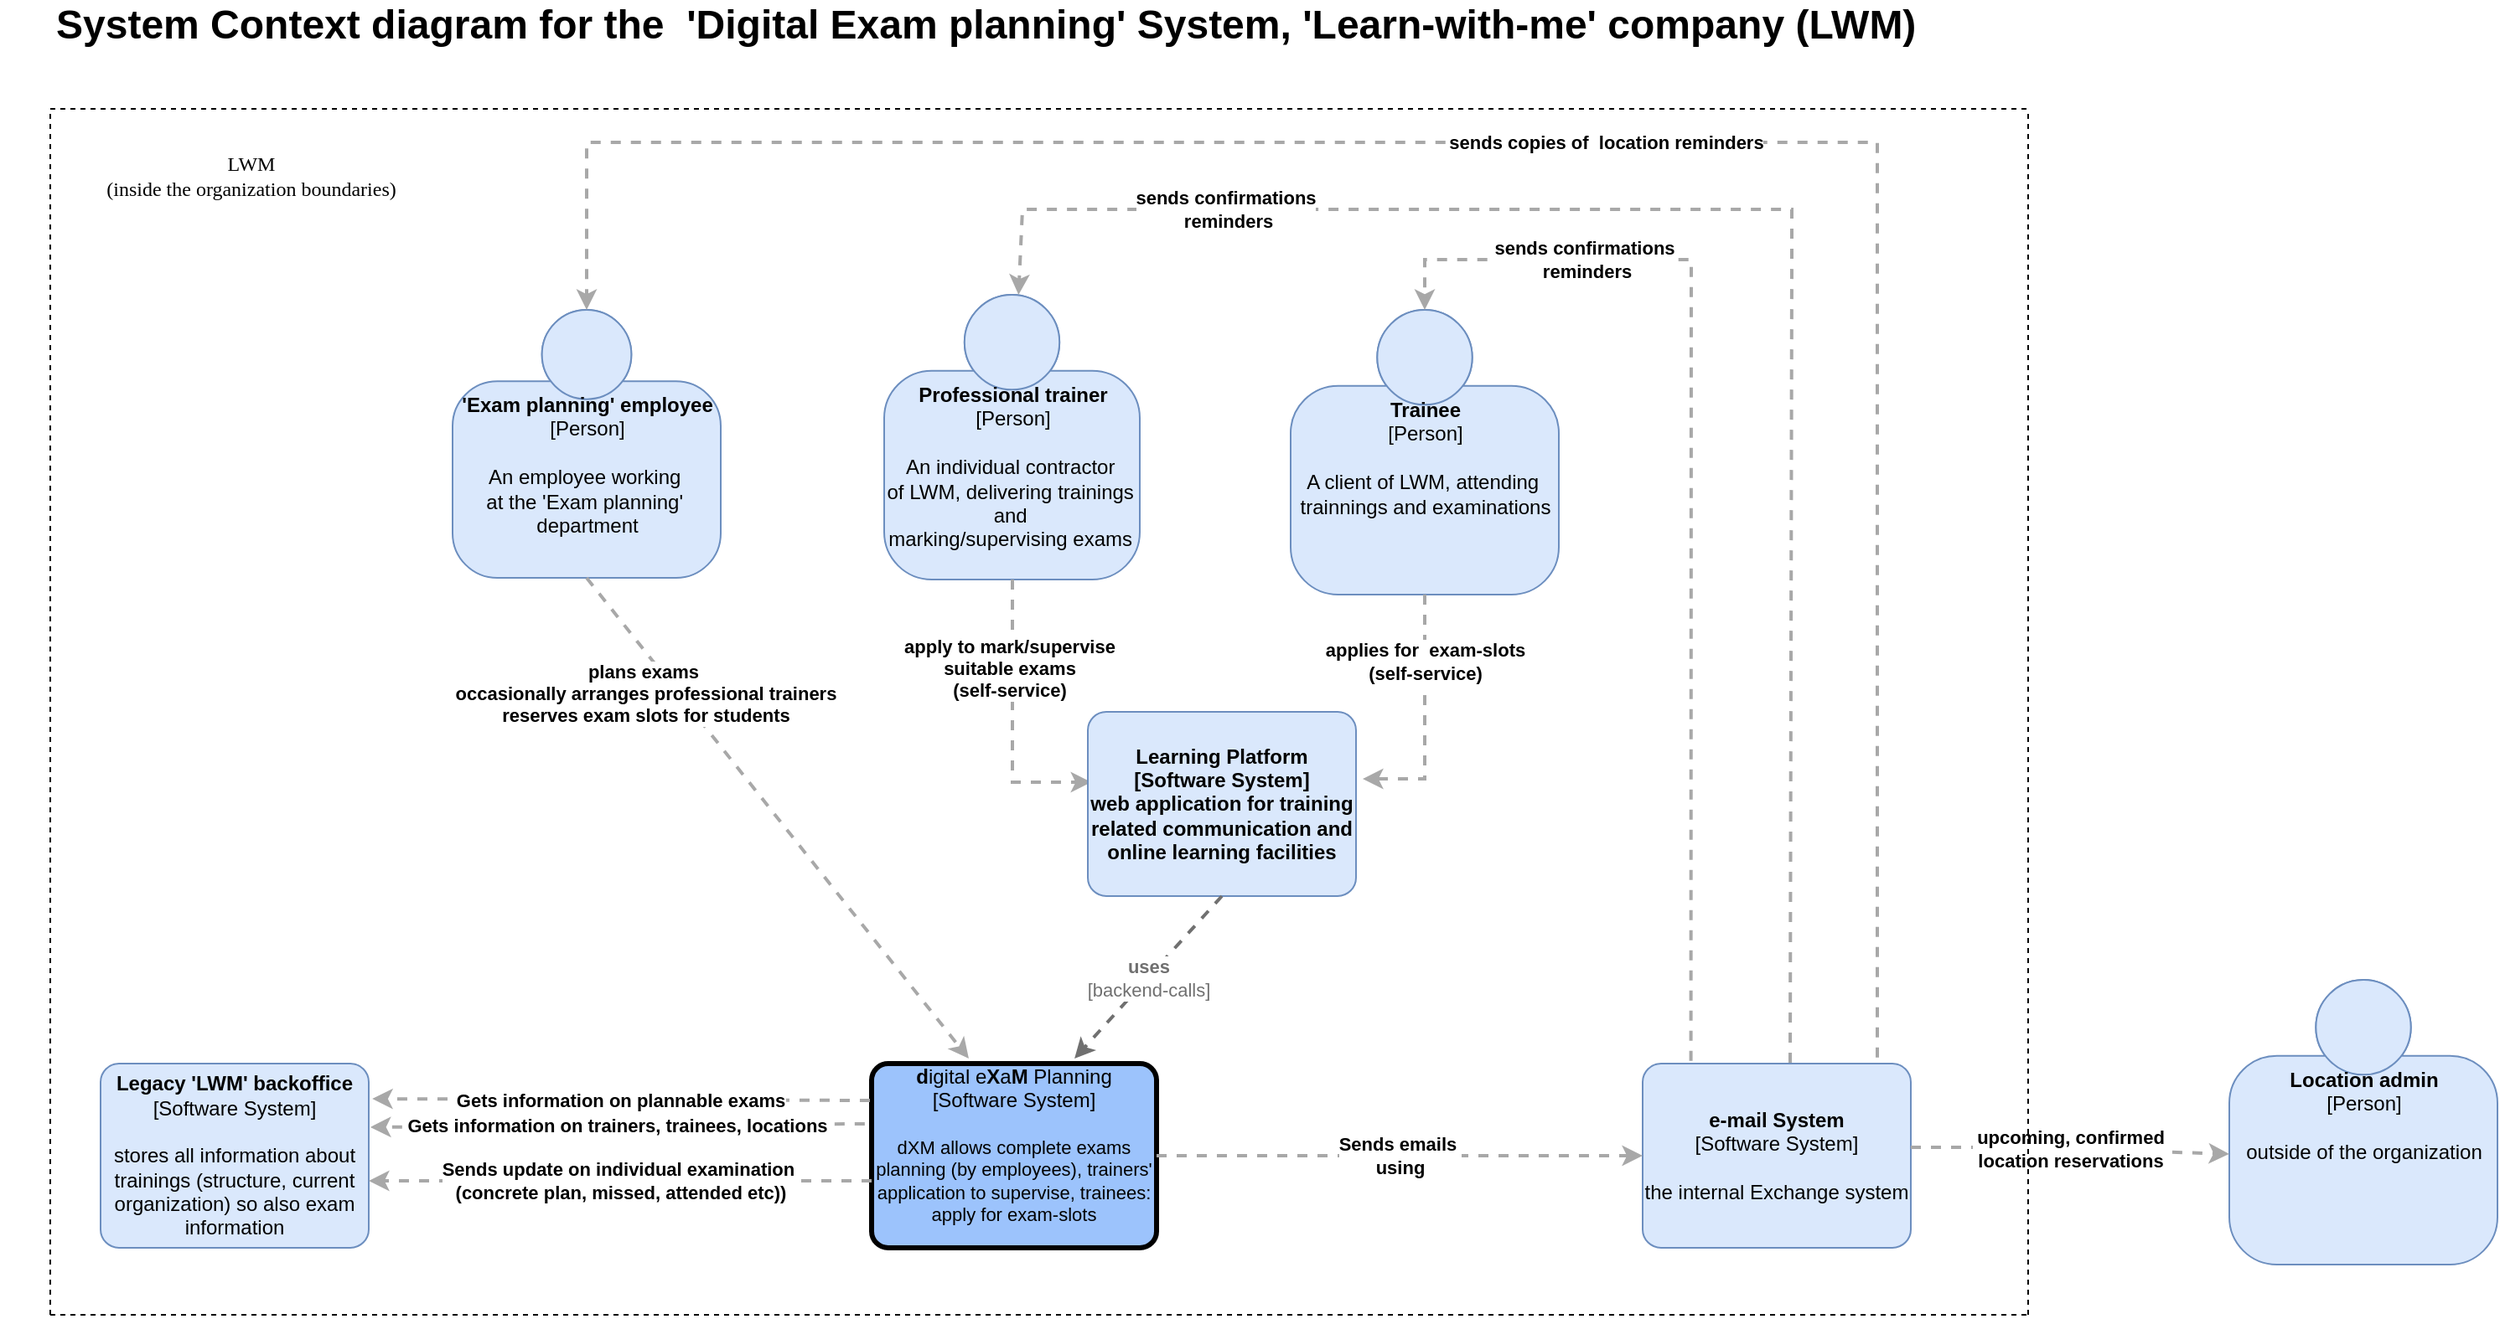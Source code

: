 <mxfile version="13.5.6" type="github">
  <diagram id="mx5xO8MXj_wtuOzBioYk" name="Page-1">
    <mxGraphModel dx="2249" dy="1931" grid="1" gridSize="10" guides="1" tooltips="1" connect="1" arrows="1" fold="1" page="1" pageScale="1" pageWidth="827" pageHeight="1169" math="0" shadow="0">
      <root>
        <mxCell id="0" />
        <mxCell id="1" parent="0" />
        <mxCell id="bMi5j8niDINSL1hWA75Q-1" value="&lt;b&gt;&#39;Exam planning&#39; employee&lt;/b&gt;&lt;div&gt;[Person]&lt;/div&gt;&lt;br&gt;&lt;div&gt;An employee working&amp;nbsp;&lt;/div&gt;&lt;div&gt;at the &#39;Exam planning&#39;&amp;nbsp;&lt;/div&gt;&lt;div&gt;department&lt;/div&gt;" style="html=1;dashed=0;whitespace=wrap;fillColor=#DAE8FC;strokeColor=#6C8EBF;shape=mxgraph.c4.person;align=center;points=[[0.5,0,0],[1,0.5,0],[1,0.75,0],[0.75,1,0],[0.5,1,0],[0.25,1,0],[0,0.75,0],[0,0.5,0]];verticalAlign=top;" parent="1" vertex="1">
          <mxGeometry x="-540" y="-960" width="160" height="160" as="geometry" />
        </mxCell>
        <mxCell id="bMi5j8niDINSL1hWA75Q-3" value="&lt;div style=&quot;text-align: left&quot;&gt;&lt;div style=&quot;text-align: center&quot;&gt;&lt;b&gt;plans exams&amp;nbsp;&lt;/b&gt;&lt;/div&gt;&lt;div style=&quot;text-align: center&quot;&gt;&lt;b&gt;occasionally arranges professional trainers&lt;/b&gt;&lt;/div&gt;&lt;div style=&quot;text-align: center&quot;&gt;&lt;b&gt;reserves exam slots for students&lt;/b&gt;&lt;/div&gt;&lt;/div&gt;" style="edgeStyle=none;rounded=0;html=1;jettySize=auto;orthogonalLoop=1;strokeColor=#A8A8A8;strokeWidth=2;fontColor=#000000;jumpStyle=none;dashed=1;exitX=0.5;exitY=1;exitDx=0;exitDy=0;exitPerimeter=0;entryX=0.341;entryY=-0.027;entryDx=0;entryDy=0;entryPerimeter=0;" parent="1" source="bMi5j8niDINSL1hWA75Q-1" target="KyEjvWDegDpbveLdocbA-9" edge="1">
          <mxGeometry x="-0.586" y="-16" width="200" relative="1" as="geometry">
            <mxPoint x="-440" y="-821" as="sourcePoint" />
            <mxPoint x="-400.979" y="-592.52" as="targetPoint" />
            <mxPoint as="offset" />
            <Array as="points" />
          </mxGeometry>
        </mxCell>
        <mxCell id="KyEjvWDegDpbveLdocbA-1" value="&lt;b style=&quot;font-size: 24px&quot;&gt;&lt;font face=&quot;Helvetica&quot; style=&quot;font-size: 24px&quot;&gt;&amp;nbsp; &amp;nbsp; System Context diagram for the&amp;nbsp; &#39;Digital Exam planning&#39; System, &lt;font style=&quot;font-size: 24px&quot;&gt;&#39;Learn-with-me&#39; company (LWM)&lt;/font&gt;&lt;/font&gt;&lt;/b&gt;" style="text;html=1;strokeColor=none;fillColor=none;align=center;verticalAlign=middle;whiteSpace=wrap;rounded=0;fontFamily=Verdana;" parent="1" vertex="1">
          <mxGeometry x="-810" y="-1140" width="1150" height="20" as="geometry" />
        </mxCell>
        <mxCell id="KyEjvWDegDpbveLdocbA-2" value="&lt;b&gt;Professional trainer&lt;/b&gt;&lt;br&gt;&lt;div&gt;[Person]&lt;/div&gt;&lt;br&gt;&lt;div&gt;An individual contractor&amp;nbsp;&lt;/div&gt;&lt;div&gt;of LWM, delivering trainings&amp;nbsp;&lt;/div&gt;&lt;div&gt;and&amp;nbsp;&lt;/div&gt;&lt;div&gt;marking/supervising exams&amp;nbsp;&lt;br&gt;&lt;/div&gt;&lt;div&gt;&lt;br&gt;&lt;/div&gt;" style="html=1;dashed=0;whitespace=wrap;fillColor=#DAE8FC;strokeColor=#6C8EBF;shape=mxgraph.c4.person;align=center;points=[[0.5,0,0],[1,0.5,0],[1,0.75,0],[0.75,1,0],[0.5,1,0],[0.25,1,0],[0,0.75,0],[0,0.5,0]];verticalAlign=top;" parent="1" vertex="1">
          <mxGeometry x="-282.5" y="-969" width="152.5" height="170" as="geometry" />
        </mxCell>
        <mxCell id="KyEjvWDegDpbveLdocbA-3" value="&lt;div&gt;&lt;b&gt;Trainee&lt;/b&gt;&lt;/div&gt;&lt;div&gt;[Person]&lt;/div&gt;&lt;div&gt;&lt;br&gt;&lt;/div&gt;&lt;div&gt;A client of LWM, attending&amp;nbsp;&lt;/div&gt;&lt;div&gt;trainnings and examinations&lt;/div&gt;" style="html=1;dashed=0;whitespace=wrap;fillColor=#DAE8FC;strokeColor=#6C8EBF;shape=mxgraph.c4.person;align=center;points=[[0.5,0,0],[1,0.5,0],[1,0.75,0],[0.75,1,0],[0.5,1,0],[0.25,1,0],[0,0.75,0],[0,0.5,0]];verticalAlign=top;" parent="1" vertex="1">
          <mxGeometry x="-40" y="-960" width="160" height="170" as="geometry" />
        </mxCell>
        <mxCell id="KyEjvWDegDpbveLdocbA-4" value="&lt;div style=&quot;text-align: left&quot;&gt;&lt;div style=&quot;text-align: center&quot;&gt;&lt;b&gt;apply to mark/supervise&lt;/b&gt;&lt;/div&gt;&lt;div style=&quot;text-align: center&quot;&gt;&lt;b&gt;suitable exams&lt;/b&gt;&lt;/div&gt;&lt;div style=&quot;text-align: center&quot;&gt;&lt;b&gt;(self-service)&lt;/b&gt;&lt;/div&gt;&lt;/div&gt;" style="edgeStyle=none;rounded=0;html=1;jettySize=auto;orthogonalLoop=1;strokeColor=#A8A8A8;strokeWidth=2;fontColor=#000000;jumpStyle=none;dashed=1;entryX=0.013;entryY=0.382;entryDx=0;entryDy=0;entryPerimeter=0;" parent="1" target="Ck328bARmINTbbD9ng6X-3" edge="1">
          <mxGeometry x="-0.377" y="-2" width="200" relative="1" as="geometry">
            <mxPoint x="-206" y="-799" as="sourcePoint" />
            <mxPoint x="-162" y="-640" as="targetPoint" />
            <mxPoint as="offset" />
            <Array as="points">
              <mxPoint x="-206" y="-678" />
            </Array>
          </mxGeometry>
        </mxCell>
        <mxCell id="KyEjvWDegDpbveLdocbA-6" value="&lt;div style=&quot;text-align: left&quot;&gt;&lt;div style=&quot;text-align: center&quot;&gt;&lt;b&gt;applies for&amp;nbsp; exam-slots&lt;/b&gt;&lt;/div&gt;&lt;div style=&quot;text-align: center&quot;&gt;&lt;b&gt;(self-service)&lt;/b&gt;&lt;/div&gt;&lt;/div&gt;" style="edgeStyle=none;rounded=0;html=1;jettySize=auto;orthogonalLoop=1;strokeColor=#A8A8A8;strokeWidth=2;fontColor=#000000;jumpStyle=none;dashed=1;exitX=0.5;exitY=1;exitDx=0;exitDy=0;exitPerimeter=0;" parent="1" source="KyEjvWDegDpbveLdocbA-3" edge="1">
          <mxGeometry x="-0.465" width="200" relative="1" as="geometry">
            <mxPoint x="10" y="-790" as="sourcePoint" />
            <mxPoint x="3" y="-680" as="targetPoint" />
            <mxPoint as="offset" />
            <Array as="points">
              <mxPoint x="40" y="-680" />
            </Array>
          </mxGeometry>
        </mxCell>
        <mxCell id="KyEjvWDegDpbveLdocbA-9" value="&lt;b&gt;d&lt;/b&gt;igital e&lt;b&gt;X&lt;/b&gt;a&lt;b&gt;M&lt;/b&gt;&amp;nbsp;Planning&lt;br&gt;&lt;div&gt;[Software System]&lt;/div&gt;&lt;br&gt;&lt;div style=&quot;font-size: 11px&quot;&gt;&lt;font style=&quot;font-size: 11px&quot;&gt;dXM allows complete e&lt;/font&gt;&lt;span&gt;xams planning (by employees),&lt;/span&gt;&lt;span&gt;&amp;nbsp;trainers&#39; application to supervise,&lt;/span&gt;&lt;span&gt;&amp;nbsp;trainees: apply for exam-slots&lt;/span&gt;&lt;/div&gt;&lt;div style=&quot;text-align: left ; font-size: 11px&quot;&gt;&lt;font style=&quot;font-size: 11px&quot;&gt;&amp;nbsp;&amp;nbsp;&lt;/font&gt;&lt;/div&gt;" style="rounded=1;whiteSpace=wrap;html=1;labelBackgroundColor=none;fontColor=#000000;align=center;arcSize=9;points=[[0.25,0,0],[0.5,0,0],[0.75,0,0],[1,0.25,0],[1,0.5,0],[1,0.75,0],[0.75,1,0],[0.5,1,0],[0.25,1,0],[0,0.75,0],[0,0.5,0],[0,0.25,0]];fillColor=#9CC3FC;strokeWidth=3;glass=0;shadow=0;sketch=0;" parent="1" vertex="1">
          <mxGeometry x="-290" y="-510" width="170" height="110" as="geometry" />
        </mxCell>
        <mxCell id="1jzdavhGLnp2UJtIogLx-1" value="&lt;b&gt;Legacy &#39;LWM&#39; backoffice&lt;/b&gt;&lt;div&gt;[Software System]&lt;/div&gt;&lt;br&gt;&lt;div&gt;stores all information about trainings (structure, current organization) so also exam information&lt;/div&gt;" style="rounded=1;whiteSpace=wrap;html=1;labelBackgroundColor=none;fillColor=#dae8fc;fontColor=#000000;align=center;arcSize=10;strokeColor=#6c8ebf;points=[[0.25,0,0],[0.5,0,0],[0.75,0,0],[1,0.25,0],[1,0.5,0],[1,0.75,0],[0.75,1,0],[0.5,1,0],[0.25,1,0],[0,0.75,0],[0,0.5,0],[0,0.25,0]];" parent="1" vertex="1">
          <mxGeometry x="-750" y="-510" width="160" height="110.0" as="geometry" />
        </mxCell>
        <mxCell id="1jzdavhGLnp2UJtIogLx-2" value="&lt;b&gt;e-mail System&lt;/b&gt;&lt;div&gt;[Software System]&lt;/div&gt;&lt;br&gt;&lt;div&gt;the internal Exchange system&lt;/div&gt;" style="rounded=1;whiteSpace=wrap;html=1;labelBackgroundColor=none;fillColor=#dae8fc;fontColor=#000000;align=center;arcSize=10;strokeColor=#6c8ebf;points=[[0.25,0,0],[0.5,0,0],[0.75,0,0],[1,0.25,0],[1,0.5,0],[1,0.75,0],[0.75,1,0],[0.5,1,0],[0.25,1,0],[0,0.75,0],[0,0.5,0],[0,0.25,0]];" parent="1" vertex="1">
          <mxGeometry x="170" y="-510" width="160" height="110.0" as="geometry" />
        </mxCell>
        <mxCell id="1jzdavhGLnp2UJtIogLx-3" value="&lt;div style=&quot;text-align: left&quot;&gt;&lt;div style=&quot;text-align: center&quot;&gt;&lt;b&gt;Gets information on plannable exams&lt;/b&gt;&lt;/div&gt;&lt;/div&gt;" style="edgeStyle=none;rounded=0;html=1;entryX=1.013;entryY=0.382;jettySize=auto;orthogonalLoop=1;strokeColor=#A8A8A8;strokeWidth=2;fontColor=#000000;jumpStyle=none;dashed=1;entryDx=0;entryDy=0;entryPerimeter=0;exitX=-0.006;exitY=0.391;exitDx=0;exitDy=0;exitPerimeter=0;" parent="1" edge="1">
          <mxGeometry width="200" relative="1" as="geometry">
            <mxPoint x="-291.02" y="-487.99" as="sourcePoint" />
            <mxPoint x="-587.92" y="-488.98" as="targetPoint" />
          </mxGeometry>
        </mxCell>
        <mxCell id="1jzdavhGLnp2UJtIogLx-4" value="&lt;div style=&quot;text-align: left&quot;&gt;&lt;div style=&quot;text-align: center&quot;&gt;&lt;b&gt;Sends update on individual examination&amp;nbsp;&lt;/b&gt;&lt;/div&gt;&lt;div style=&quot;text-align: center&quot;&gt;&lt;b&gt;(concrete plan, missed, attended etc))&lt;/b&gt;&lt;/div&gt;&lt;/div&gt;" style="edgeStyle=none;rounded=0;html=1;entryX=1;entryY=0.25;jettySize=auto;orthogonalLoop=1;strokeColor=#A8A8A8;strokeWidth=2;fontColor=#000000;jumpStyle=none;dashed=1;entryDx=0;entryDy=0;entryPerimeter=0;exitX=0;exitY=0.25;exitDx=0;exitDy=0;exitPerimeter=0;" parent="1" edge="1">
          <mxGeometry width="200" relative="1" as="geometry">
            <mxPoint x="-290" y="-440" as="sourcePoint" />
            <mxPoint x="-590" y="-440" as="targetPoint" />
          </mxGeometry>
        </mxCell>
        <mxCell id="1jzdavhGLnp2UJtIogLx-8" value="&lt;div style=&quot;text-align: left&quot;&gt;&lt;div style=&quot;text-align: center&quot;&gt;&lt;b&gt;Gets information on trainers, trainees, locations&lt;/b&gt;&lt;/div&gt;&lt;/div&gt;" style="edgeStyle=none;rounded=0;html=1;entryX=1.006;entryY=0.345;jettySize=auto;orthogonalLoop=1;strokeColor=#A8A8A8;strokeWidth=2;fontColor=#000000;jumpStyle=none;dashed=1;exitX=-0.024;exitY=0.327;exitDx=0;exitDy=0;exitPerimeter=0;entryDx=0;entryDy=0;entryPerimeter=0;" parent="1" source="KyEjvWDegDpbveLdocbA-9" target="1jzdavhGLnp2UJtIogLx-1" edge="1">
          <mxGeometry width="200" relative="1" as="geometry">
            <mxPoint x="-380" y="-350" as="sourcePoint" />
            <mxPoint x="-180" y="-350" as="targetPoint" />
          </mxGeometry>
        </mxCell>
        <mxCell id="1jzdavhGLnp2UJtIogLx-12" value="&lt;div style=&quot;text-align: left&quot;&gt;&lt;div style=&quot;text-align: center&quot;&gt;&lt;b&gt;Sends emails&amp;nbsp;&lt;/b&gt;&lt;/div&gt;&lt;div style=&quot;text-align: center&quot;&gt;&lt;b&gt;using&lt;/b&gt;&lt;/div&gt;&lt;/div&gt;" style="edgeStyle=none;rounded=0;html=1;entryX=0;entryY=0.5;jettySize=auto;orthogonalLoop=1;strokeColor=#A8A8A8;strokeWidth=2;fontColor=#000000;jumpStyle=none;dashed=1;entryDx=0;entryDy=0;entryPerimeter=0;" parent="1" source="KyEjvWDegDpbveLdocbA-9" target="1jzdavhGLnp2UJtIogLx-2" edge="1">
          <mxGeometry width="200" relative="1" as="geometry">
            <mxPoint x="-120" y="-460" as="sourcePoint" />
            <mxPoint x="80" y="-460" as="targetPoint" />
          </mxGeometry>
        </mxCell>
        <mxCell id="1jzdavhGLnp2UJtIogLx-13" value="&lt;div style=&quot;text-align: left&quot;&gt;&lt;div style=&quot;text-align: center&quot;&gt;&lt;b&gt;sends confirmations&lt;/b&gt;&lt;/div&gt;&lt;div style=&quot;text-align: center&quot;&gt;&lt;b&gt;&amp;nbsp;reminders&lt;/b&gt;&lt;/div&gt;&lt;/div&gt;" style="edgeStyle=none;rounded=0;html=1;jettySize=auto;orthogonalLoop=1;strokeColor=#A8A8A8;strokeWidth=2;fontColor=#000000;jumpStyle=none;dashed=1;exitX=0.18;exitY=-0.015;exitDx=0;exitDy=0;exitPerimeter=0;entryX=0.5;entryY=0;entryDx=0;entryDy=0;entryPerimeter=0;" parent="1" source="1jzdavhGLnp2UJtIogLx-2" target="KyEjvWDegDpbveLdocbA-3" edge="1">
          <mxGeometry x="0.625" width="200" relative="1" as="geometry">
            <mxPoint x="200" y="-660" as="sourcePoint" />
            <mxPoint x="-20" y="-990" as="targetPoint" />
            <Array as="points">
              <mxPoint x="199" y="-990" />
              <mxPoint x="40" y="-990" />
            </Array>
            <mxPoint as="offset" />
          </mxGeometry>
        </mxCell>
        <mxCell id="1jzdavhGLnp2UJtIogLx-14" value="&lt;div style=&quot;text-align: left&quot;&gt;&lt;div style=&quot;text-align: center&quot;&gt;&lt;b&gt;sends confirmations&lt;/b&gt;&lt;/div&gt;&lt;div style=&quot;text-align: center&quot;&gt;&lt;b&gt;&amp;nbsp;reminders&lt;/b&gt;&lt;/div&gt;&lt;/div&gt;" style="edgeStyle=none;rounded=0;html=1;jettySize=auto;orthogonalLoop=1;strokeColor=#A8A8A8;strokeWidth=2;fontColor=#000000;jumpStyle=none;dashed=1;exitX=0.55;exitY=-0.004;exitDx=0;exitDy=0;exitPerimeter=0;" parent="1" source="1jzdavhGLnp2UJtIogLx-2" target="KyEjvWDegDpbveLdocbA-2" edge="1">
          <mxGeometry x="0.663" width="200" relative="1" as="geometry">
            <mxPoint x="258.8" y="-590.0" as="sourcePoint" />
            <mxPoint x="100" y="-958.35" as="targetPoint" />
            <Array as="points">
              <mxPoint x="259" y="-988.35" />
              <mxPoint x="259" y="-1020" />
              <mxPoint x="-200" y="-1020" />
            </Array>
            <mxPoint as="offset" />
          </mxGeometry>
        </mxCell>
        <mxCell id="1jzdavhGLnp2UJtIogLx-15" value="&lt;div style=&quot;text-align: left&quot;&gt;&lt;div style=&quot;text-align: center&quot;&gt;&lt;b&gt;sends copies of&amp;nbsp; location reminders&lt;/b&gt;&lt;/div&gt;&lt;/div&gt;" style="edgeStyle=none;rounded=0;html=1;jettySize=auto;orthogonalLoop=1;strokeColor=#A8A8A8;strokeWidth=2;fontColor=#000000;jumpStyle=none;dashed=1;exitX=0.875;exitY=-0.033;exitDx=0;exitDy=0;exitPerimeter=0;entryX=0.5;entryY=0;entryDx=0;entryDy=0;entryPerimeter=0;" parent="1" source="1jzdavhGLnp2UJtIogLx-2" target="bMi5j8niDINSL1hWA75Q-1" edge="1">
          <mxGeometry width="200" relative="1" as="geometry">
            <mxPoint x="310" y="-590" as="sourcePoint" />
            <mxPoint x="-460" y="-1060" as="targetPoint" />
            <Array as="points">
              <mxPoint x="310" y="-1060" />
              <mxPoint x="-460" y="-1060" />
            </Array>
          </mxGeometry>
        </mxCell>
        <mxCell id="1jzdavhGLnp2UJtIogLx-16" value="&lt;div&gt;&lt;b&gt;Location admin&lt;/b&gt;&lt;/div&gt;&lt;div&gt;[Person]&lt;/div&gt;&lt;div&gt;&lt;br&gt;&lt;/div&gt;&lt;div&gt;outside of the organization&lt;/div&gt;" style="html=1;dashed=0;whitespace=wrap;fillColor=#DAE8FC;strokeColor=#6C8EBF;shape=mxgraph.c4.person;align=center;points=[[0.5,0,0],[1,0.5,0],[1,0.75,0],[0.75,1,0],[0.5,1,0],[0.25,1,0],[0,0.75,0],[0,0.5,0]];verticalAlign=top;" parent="1" vertex="1">
          <mxGeometry x="520" y="-560" width="160" height="170" as="geometry" />
        </mxCell>
        <mxCell id="1jzdavhGLnp2UJtIogLx-17" value="&lt;div style=&quot;text-align: left&quot;&gt;&lt;div style=&quot;text-align: center&quot;&gt;&lt;b&gt;upcoming, confirmed&lt;/b&gt;&lt;/div&gt;&lt;div style=&quot;text-align: center&quot;&gt;&lt;b&gt;&amp;nbsp;location reservations&amp;nbsp;&lt;/b&gt;&lt;/div&gt;&lt;/div&gt;" style="edgeStyle=none;rounded=0;html=1;jettySize=auto;orthogonalLoop=1;strokeColor=#A8A8A8;strokeWidth=2;fontColor=#000000;jumpStyle=none;dashed=1;entryX=0;entryY=0.588;entryDx=0;entryDy=0;entryPerimeter=0;" parent="1" edge="1">
          <mxGeometry width="200" relative="1" as="geometry">
            <mxPoint x="330" y="-460" as="sourcePoint" />
            <mxPoint x="520" y="-456.04" as="targetPoint" />
            <Array as="points">
              <mxPoint x="390" y="-460" />
            </Array>
          </mxGeometry>
        </mxCell>
        <mxCell id="1jzdavhGLnp2UJtIogLx-18" value="" style="endArrow=none;dashed=1;html=1;fontFamily=Verdana;" parent="1" edge="1">
          <mxGeometry width="50" height="50" relative="1" as="geometry">
            <mxPoint x="-780" y="-360" as="sourcePoint" />
            <mxPoint x="-780" y="-1080" as="targetPoint" />
          </mxGeometry>
        </mxCell>
        <mxCell id="1jzdavhGLnp2UJtIogLx-20" value="" style="endArrow=none;dashed=1;html=1;fontFamily=Verdana;" parent="1" edge="1">
          <mxGeometry width="50" height="50" relative="1" as="geometry">
            <mxPoint x="-780" y="-1080" as="sourcePoint" />
            <mxPoint x="400" y="-1080" as="targetPoint" />
          </mxGeometry>
        </mxCell>
        <mxCell id="1jzdavhGLnp2UJtIogLx-22" value="" style="endArrow=none;dashed=1;html=1;fontFamily=Verdana;" parent="1" edge="1">
          <mxGeometry width="50" height="50" relative="1" as="geometry">
            <mxPoint x="-780" y="-360" as="sourcePoint" />
            <mxPoint x="400" y="-360" as="targetPoint" />
            <Array as="points" />
          </mxGeometry>
        </mxCell>
        <mxCell id="1jzdavhGLnp2UJtIogLx-23" value="" style="endArrow=none;dashed=1;html=1;fontFamily=Verdana;" parent="1" edge="1">
          <mxGeometry width="50" height="50" relative="1" as="geometry">
            <mxPoint x="400" y="-360" as="sourcePoint" />
            <mxPoint x="400" y="-1080" as="targetPoint" />
          </mxGeometry>
        </mxCell>
        <mxCell id="1jzdavhGLnp2UJtIogLx-24" value="LWM&lt;br&gt;(inside the organization boundaries)" style="text;html=1;strokeColor=none;fillColor=none;align=center;verticalAlign=middle;whiteSpace=wrap;rounded=0;fontFamily=Verdana;" parent="1" vertex="1">
          <mxGeometry x="-780" y="-1050" width="240" height="20" as="geometry" />
        </mxCell>
        <mxCell id="Ck328bARmINTbbD9ng6X-3" value="&lt;b&gt;Learning Platform&lt;br&gt;[Software System]&lt;br&gt;web application for training related communication and online learning facilities&lt;br&gt;&lt;/b&gt;" style="rounded=1;whiteSpace=wrap;html=1;labelBackgroundColor=none;fillColor=#dae8fc;fontColor=#000000;align=center;arcSize=10;strokeColor=#6c8ebf;points=[[0.25,0,0],[0.5,0,0],[0.75,0,0],[1,0.25,0],[1,0.5,0],[1,0.75,0],[0.75,1,0],[0.5,1,0],[0.25,1,0],[0,0.75,0],[0,0.5,0],[0,0.25,0]];" vertex="1" parent="1">
          <mxGeometry x="-161" y="-720" width="160" height="110.0" as="geometry" />
        </mxCell>
        <object placeholders="1" c4Type="Relationship" c4Technology="backend-calls" c4Description="uses" label="&lt;div style=&quot;text-align: left&quot;&gt;&lt;div style=&quot;text-align: center&quot;&gt;&lt;b&gt;%c4Description%&lt;/b&gt;&lt;/div&gt;&lt;div style=&quot;text-align: center&quot;&gt;[%c4Technology%]&lt;/div&gt;&lt;/div&gt;" id="Ck328bARmINTbbD9ng6X-4">
          <mxCell style="edgeStyle=none;rounded=0;html=1;entryX=0.712;entryY=-0.027;jettySize=auto;orthogonalLoop=1;strokeColor=#707070;strokeWidth=2;fontColor=#707070;jumpStyle=none;dashed=1;metaEdit=1;metaData={&quot;c4Type&quot;:{&quot;editable&quot;:false}};entryDx=0;entryDy=0;entryPerimeter=0;exitX=0.5;exitY=1;exitDx=0;exitDy=0;exitPerimeter=0;" edge="1" parent="1" source="Ck328bARmINTbbD9ng6X-3" target="KyEjvWDegDpbveLdocbA-9">
            <mxGeometry width="160" relative="1" as="geometry">
              <mxPoint x="20" y="-530" as="sourcePoint" />
              <mxPoint x="180" y="-530" as="targetPoint" />
            </mxGeometry>
          </mxCell>
        </object>
      </root>
    </mxGraphModel>
  </diagram>
</mxfile>
